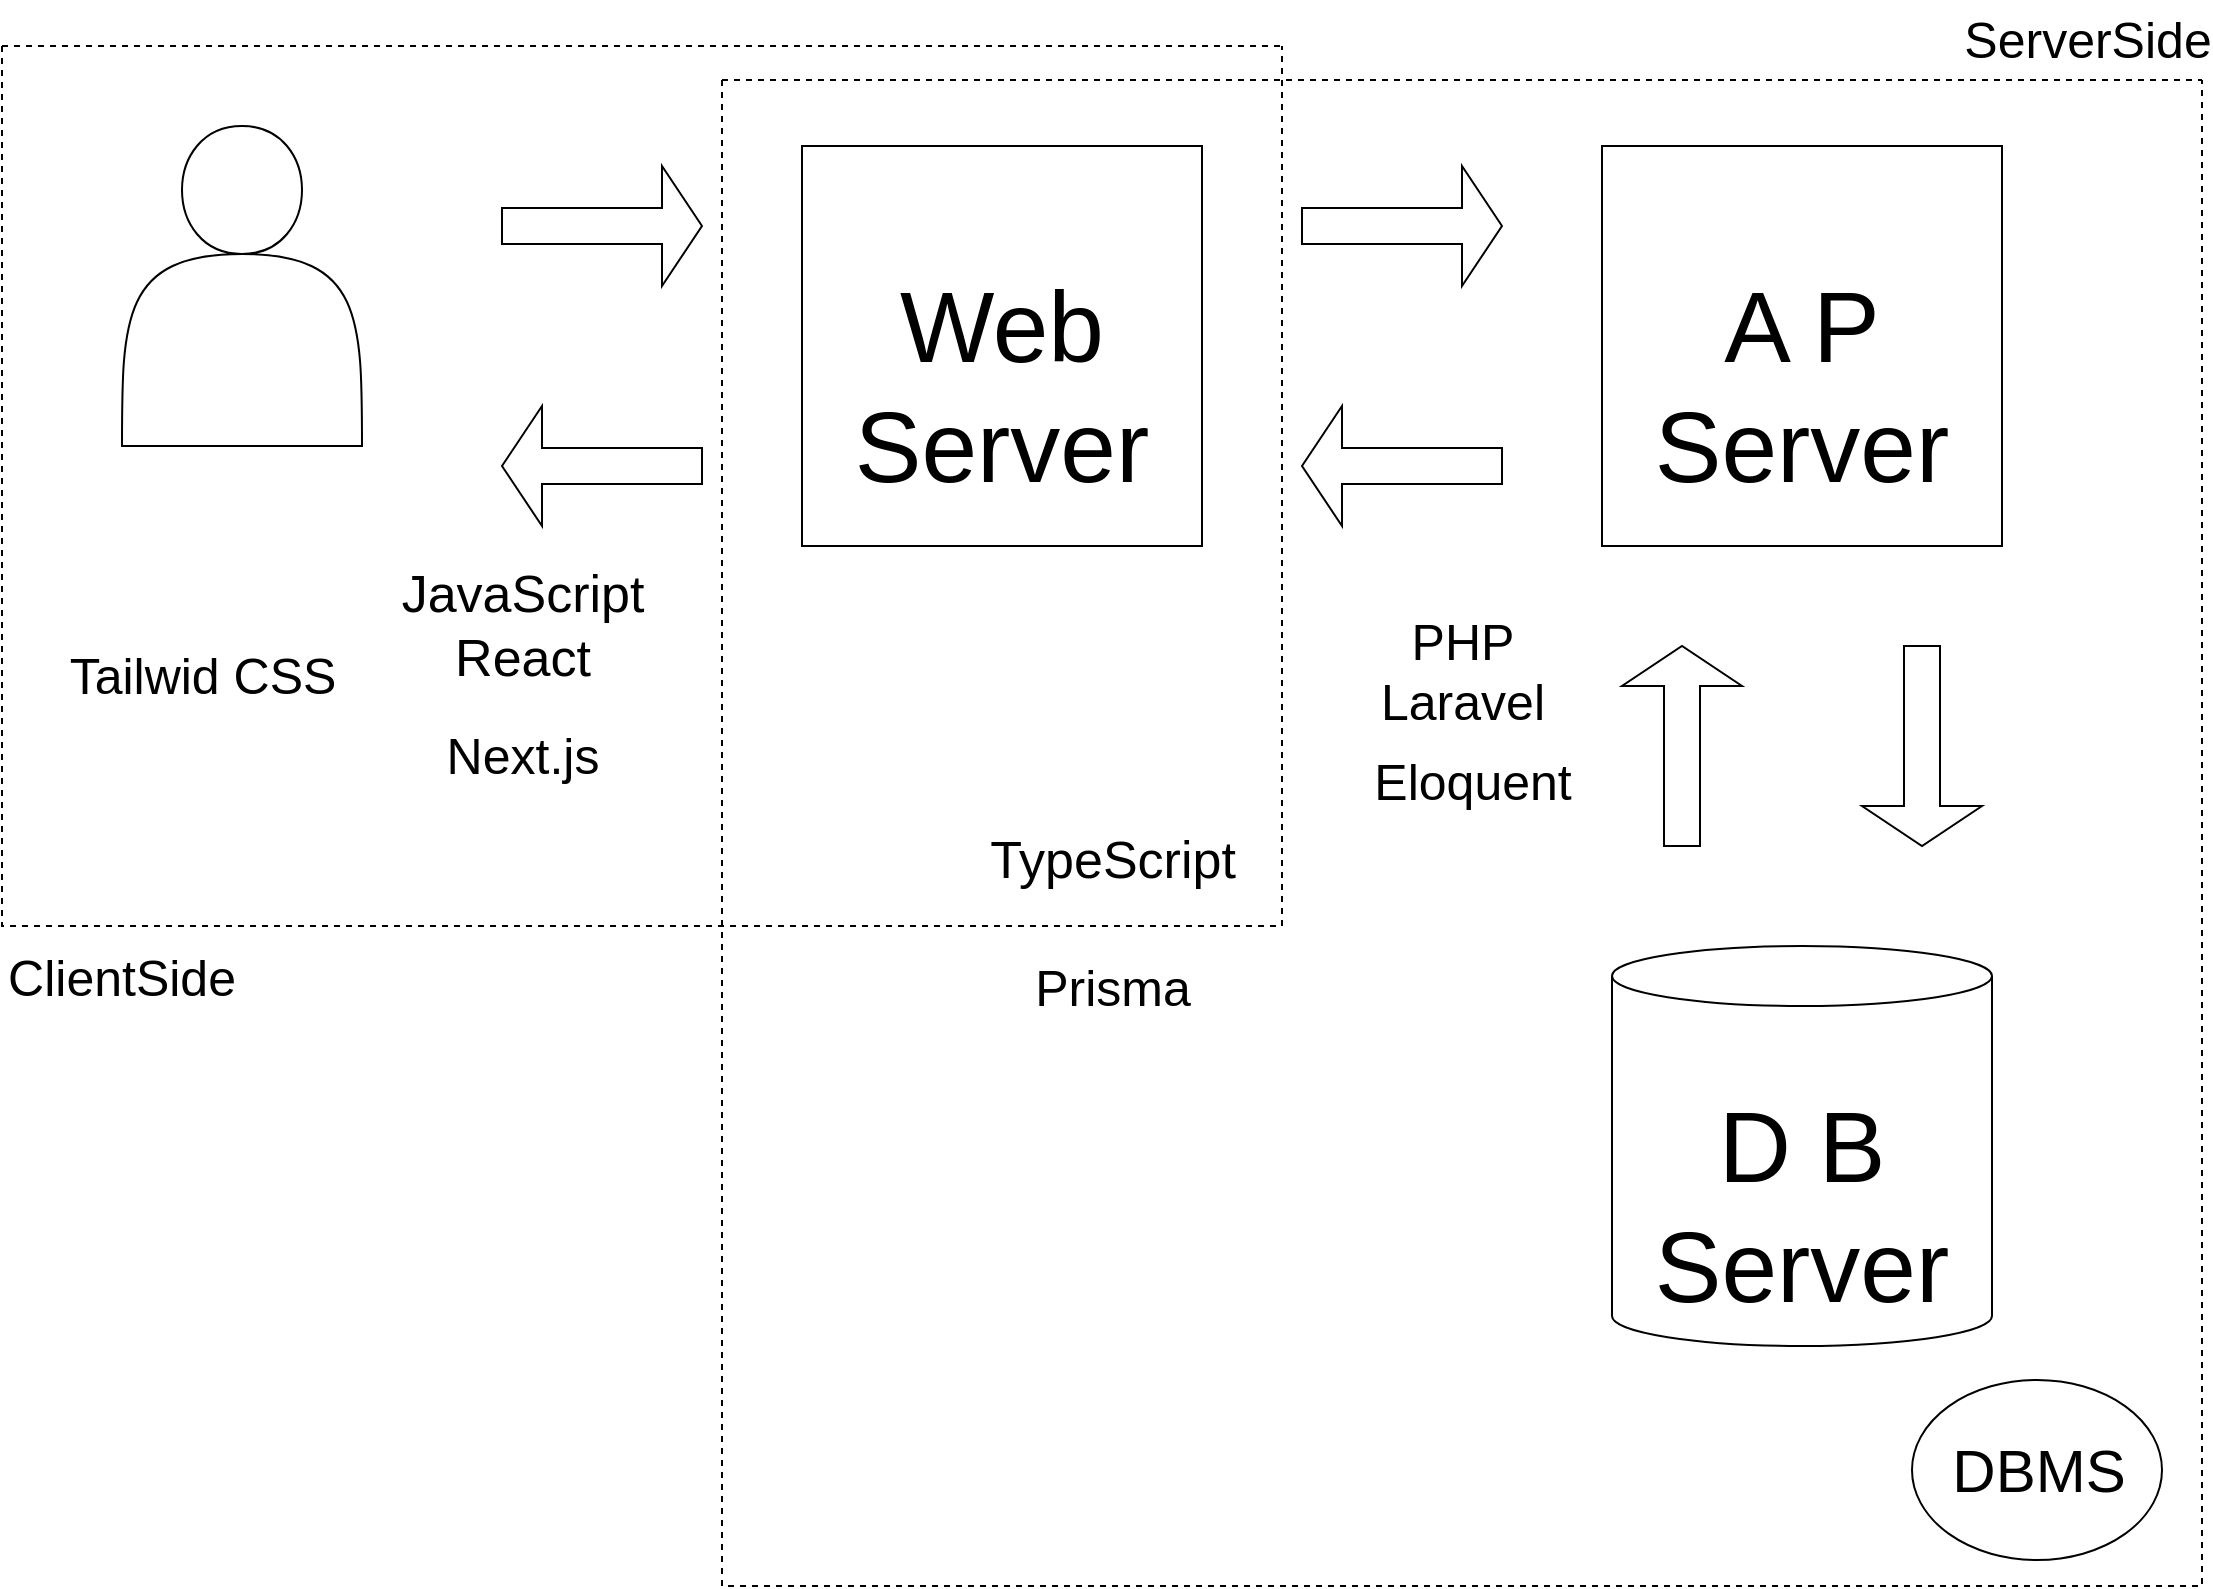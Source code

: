 <mxfile>
    <diagram id="C2ngzi0zYhqOuTJ3DMhD" name="ページ1">
        <mxGraphModel dx="1130" dy="825" grid="1" gridSize="10" guides="1" tooltips="1" connect="1" arrows="1" fold="1" page="1" pageScale="1" pageWidth="1169" pageHeight="827" math="0" shadow="0">
            <root>
                <mxCell id="0"/>
                <mxCell id="1" parent="0"/>
                <mxCell id="6" value="" style="whiteSpace=wrap;html=1;aspect=fixed;" parent="1" vertex="1">
                    <mxGeometry x="440" y="80" width="200" height="200" as="geometry"/>
                </mxCell>
                <mxCell id="12" value="" style="whiteSpace=wrap;html=1;aspect=fixed;" parent="1" vertex="1">
                    <mxGeometry x="840" y="80" width="200" height="200" as="geometry"/>
                </mxCell>
                <mxCell id="18" value="" style="shape=cylinder3;whiteSpace=wrap;html=1;boundedLbl=1;backgroundOutline=1;size=15;" parent="1" vertex="1">
                    <mxGeometry x="845" y="480" width="190" height="200" as="geometry"/>
                </mxCell>
                <mxCell id="19" value="" style="swimlane;startSize=0;dashed=1;" parent="1" vertex="1">
                    <mxGeometry x="40" y="30" width="640" height="440" as="geometry"/>
                </mxCell>
                <mxCell id="7" value="" style="shape=actor;whiteSpace=wrap;html=1;" parent="19" vertex="1">
                    <mxGeometry x="60" y="40" width="120" height="160" as="geometry"/>
                </mxCell>
                <mxCell id="48" value="&lt;span style=&quot;font-size: 26px;&quot;&gt;JavaScript&lt;/span&gt;&lt;br style=&quot;font-size: 26px;&quot;&gt;&lt;span style=&quot;font-size: 26px;&quot;&gt;React&lt;/span&gt;" style="text;html=1;align=center;verticalAlign=middle;resizable=0;points=[];autosize=1;strokeColor=none;fillColor=none;fontSize=25;" parent="19" vertex="1">
                    <mxGeometry x="190" y="250" width="140" height="80" as="geometry"/>
                </mxCell>
                <mxCell id="52" value="Next.js" style="text;html=1;align=center;verticalAlign=middle;resizable=0;points=[];autosize=1;strokeColor=none;fillColor=none;fontSize=25;" parent="19" vertex="1">
                    <mxGeometry x="210" y="334" width="100" height="40" as="geometry"/>
                </mxCell>
                <mxCell id="54" value="Tailwid CSS" style="text;html=1;align=center;verticalAlign=middle;resizable=0;points=[];autosize=1;strokeColor=none;fillColor=none;fontSize=25;" parent="19" vertex="1">
                    <mxGeometry x="20" y="294" width="160" height="40" as="geometry"/>
                </mxCell>
                <mxCell id="20" value="" style="swimlane;startSize=0;dashed=1;" parent="1" vertex="1">
                    <mxGeometry x="400" y="47" width="740" height="753" as="geometry"/>
                </mxCell>
                <mxCell id="34" value="Web Server" style="text;html=1;strokeColor=none;fillColor=none;align=center;verticalAlign=middle;whiteSpace=wrap;rounded=0;fontSize=50;" parent="20" vertex="1">
                    <mxGeometry x="85" y="120" width="110" height="65" as="geometry"/>
                </mxCell>
                <mxCell id="35" value="A P Server" style="text;html=1;strokeColor=none;fillColor=none;align=center;verticalAlign=middle;whiteSpace=wrap;rounded=0;fontSize=50;" parent="20" vertex="1">
                    <mxGeometry x="485" y="120" width="110" height="65" as="geometry"/>
                </mxCell>
                <mxCell id="36" value="D B Server" style="text;html=1;strokeColor=none;fillColor=none;align=center;verticalAlign=middle;whiteSpace=wrap;rounded=0;fontSize=50;" parent="20" vertex="1">
                    <mxGeometry x="485" y="530" width="110" height="65" as="geometry"/>
                </mxCell>
                <mxCell id="42" value="" style="ellipse;whiteSpace=wrap;html=1;fontSize=30;" parent="20" vertex="1">
                    <mxGeometry x="595" y="650" width="125" height="90" as="geometry"/>
                </mxCell>
                <mxCell id="44" value="DBMS" style="text;html=1;align=center;verticalAlign=middle;resizable=0;points=[];autosize=1;strokeColor=none;fillColor=none;fontSize=30;" parent="20" vertex="1">
                    <mxGeometry x="602.5" y="670" width="110" height="50" as="geometry"/>
                </mxCell>
                <mxCell id="45" value="TypeScript" style="text;html=1;align=center;verticalAlign=middle;resizable=0;points=[];autosize=1;strokeColor=none;fillColor=none;fontSize=26;" parent="20" vertex="1">
                    <mxGeometry x="120" y="370" width="150" height="40" as="geometry"/>
                </mxCell>
                <mxCell id="50" value="PHP&lt;br&gt;Laravel" style="text;html=1;align=center;verticalAlign=middle;resizable=0;points=[];autosize=1;strokeColor=none;fillColor=none;fontSize=25;" parent="20" vertex="1">
                    <mxGeometry x="315" y="260" width="110" height="70" as="geometry"/>
                </mxCell>
                <mxCell id="51" value="Eloquent" style="text;html=1;align=center;verticalAlign=middle;resizable=0;points=[];autosize=1;strokeColor=none;fillColor=none;fontSize=25;" parent="20" vertex="1">
                    <mxGeometry x="315" y="330" width="120" height="40" as="geometry"/>
                </mxCell>
                <mxCell id="53" value="Prisma" style="text;html=1;align=center;verticalAlign=middle;resizable=0;points=[];autosize=1;strokeColor=none;fillColor=none;fontSize=25;" parent="20" vertex="1">
                    <mxGeometry x="145" y="433" width="100" height="40" as="geometry"/>
                </mxCell>
                <mxCell id="26" value="" style="shape=singleArrow;whiteSpace=wrap;html=1;" parent="1" vertex="1">
                    <mxGeometry x="290" y="90" width="100" height="60" as="geometry"/>
                </mxCell>
                <mxCell id="27" value="" style="shape=singleArrow;direction=west;whiteSpace=wrap;html=1;" parent="1" vertex="1">
                    <mxGeometry x="290" y="210" width="100" height="60" as="geometry"/>
                </mxCell>
                <mxCell id="28" value="" style="shape=singleArrow;whiteSpace=wrap;html=1;" parent="1" vertex="1">
                    <mxGeometry x="690" y="90" width="100" height="60" as="geometry"/>
                </mxCell>
                <mxCell id="29" value="" style="shape=singleArrow;direction=west;whiteSpace=wrap;html=1;" parent="1" vertex="1">
                    <mxGeometry x="690" y="210" width="100" height="60" as="geometry"/>
                </mxCell>
                <mxCell id="31" value="" style="shape=singleArrow;direction=north;whiteSpace=wrap;html=1;" parent="1" vertex="1">
                    <mxGeometry x="850" y="330" width="60" height="100" as="geometry"/>
                </mxCell>
                <mxCell id="32" value="" style="shape=singleArrow;direction=south;whiteSpace=wrap;html=1;" parent="1" vertex="1">
                    <mxGeometry x="970" y="330" width="60" height="100" as="geometry"/>
                </mxCell>
                <mxCell id="37" value="&lt;font style=&quot;font-size: 25px;&quot;&gt;ServerSide&lt;/font&gt;" style="text;html=1;strokeColor=none;fillColor=none;align=center;verticalAlign=middle;whiteSpace=wrap;rounded=0;fontSize=30;" parent="1" vertex="1">
                    <mxGeometry x="1052.5" y="10" width="60" height="30" as="geometry"/>
                </mxCell>
                <mxCell id="39" value="ClientSide" style="text;html=1;strokeColor=none;fillColor=none;align=center;verticalAlign=middle;whiteSpace=wrap;rounded=0;fontSize=25;fontStyle=0;labelBorderColor=none;" parent="1" vertex="1">
                    <mxGeometry x="70" y="480" width="60" height="30" as="geometry"/>
                </mxCell>
            </root>
        </mxGraphModel>
    </diagram>
</mxfile>